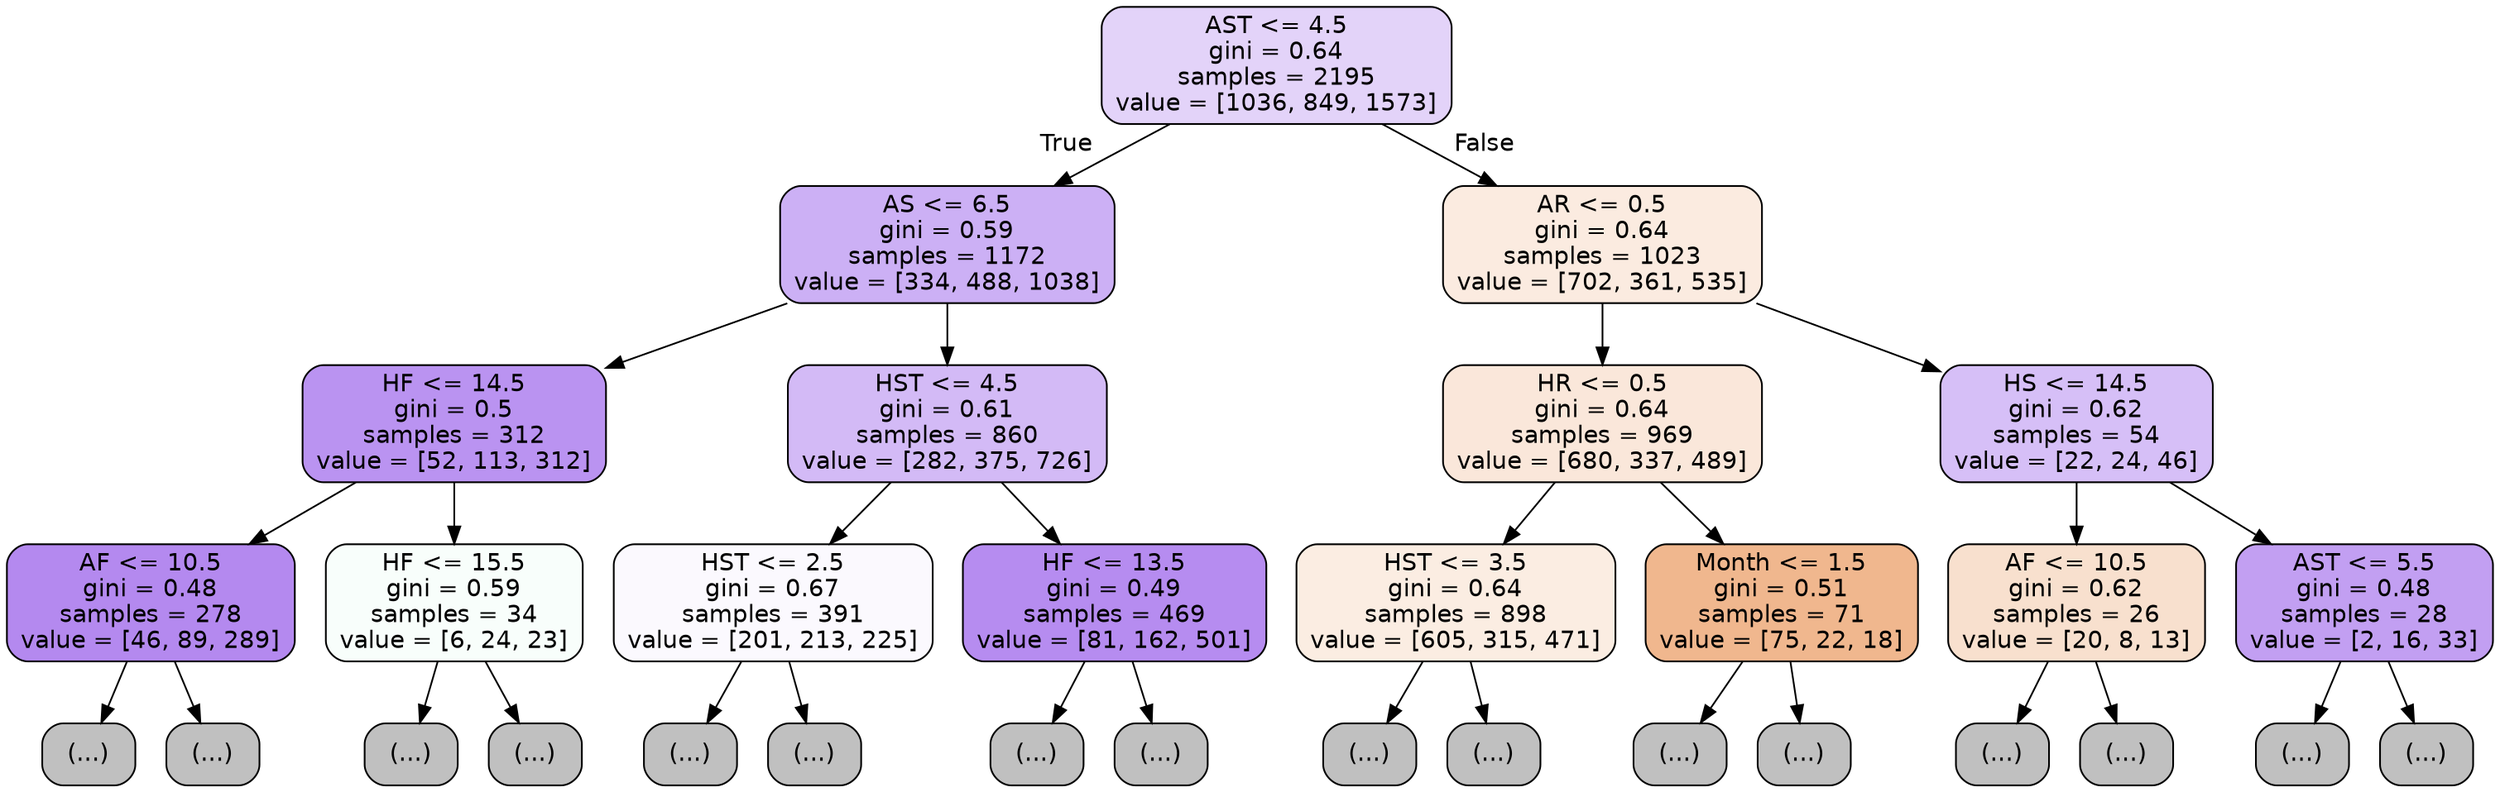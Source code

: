 digraph Tree {
node [shape=box, style="filled, rounded", color="black", fontname=helvetica] ;
edge [fontname=helvetica] ;
0 [label="AST <= 4.5\ngini = 0.64\nsamples = 2195\nvalue = [1036, 849, 1573]", fillcolor="#e3d3f9"] ;
1 [label="AS <= 6.5\ngini = 0.59\nsamples = 1172\nvalue = [334, 488, 1038]", fillcolor="#ccb0f5"] ;
0 -> 1 [labeldistance=2.5, labelangle=45, headlabel="True"] ;
2 [label="HF <= 14.5\ngini = 0.5\nsamples = 312\nvalue = [52, 113, 312]", fillcolor="#ba93f1"] ;
1 -> 2 ;
3 [label="AF <= 10.5\ngini = 0.48\nsamples = 278\nvalue = [46, 89, 289]", fillcolor="#b489ef"] ;
2 -> 3 ;
4 [label="(...)", fillcolor="#C0C0C0"] ;
3 -> 4 ;
91 [label="(...)", fillcolor="#C0C0C0"] ;
3 -> 91 ;
218 [label="HF <= 15.5\ngini = 0.59\nsamples = 34\nvalue = [6, 24, 23]", fillcolor="#f8fefb"] ;
2 -> 218 ;
219 [label="(...)", fillcolor="#C0C0C0"] ;
218 -> 219 ;
234 [label="(...)", fillcolor="#C0C0C0"] ;
218 -> 234 ;
251 [label="HST <= 4.5\ngini = 0.61\nsamples = 860\nvalue = [282, 375, 726]", fillcolor="#d3baf6"] ;
1 -> 251 ;
252 [label="HST <= 2.5\ngini = 0.67\nsamples = 391\nvalue = [201, 213, 225]", fillcolor="#fbf9fe"] ;
251 -> 252 ;
253 [label="(...)", fillcolor="#C0C0C0"] ;
252 -> 253 ;
392 [label="(...)", fillcolor="#C0C0C0"] ;
252 -> 392 ;
643 [label="HF <= 13.5\ngini = 0.49\nsamples = 469\nvalue = [81, 162, 501]", fillcolor="#b68cf0"] ;
251 -> 643 ;
644 [label="(...)", fillcolor="#C0C0C0"] ;
643 -> 644 ;
947 [label="(...)", fillcolor="#C0C0C0"] ;
643 -> 947 ;
1042 [label="AR <= 0.5\ngini = 0.64\nsamples = 1023\nvalue = [702, 361, 535]", fillcolor="#fbebe0"] ;
0 -> 1042 [labeldistance=2.5, labelangle=-45, headlabel="False"] ;
1043 [label="HR <= 0.5\ngini = 0.64\nsamples = 969\nvalue = [680, 337, 489]", fillcolor="#fae7da"] ;
1042 -> 1043 ;
1044 [label="HST <= 3.5\ngini = 0.64\nsamples = 898\nvalue = [605, 315, 471]", fillcolor="#fbede2"] ;
1043 -> 1044 ;
1045 [label="(...)", fillcolor="#C0C0C0"] ;
1044 -> 1045 ;
1250 [label="(...)", fillcolor="#C0C0C0"] ;
1044 -> 1250 ;
1883 [label="Month <= 1.5\ngini = 0.51\nsamples = 71\nvalue = [75, 22, 18]", fillcolor="#f0b78e"] ;
1043 -> 1883 ;
1884 [label="(...)", fillcolor="#C0C0C0"] ;
1883 -> 1884 ;
1889 [label="(...)", fillcolor="#C0C0C0"] ;
1883 -> 1889 ;
1938 [label="HS <= 14.5\ngini = 0.62\nsamples = 54\nvalue = [22, 24, 46]", fillcolor="#d6bff7"] ;
1042 -> 1938 ;
1939 [label="AF <= 10.5\ngini = 0.62\nsamples = 26\nvalue = [20, 8, 13]", fillcolor="#f8e0ce"] ;
1938 -> 1939 ;
1940 [label="(...)", fillcolor="#C0C0C0"] ;
1939 -> 1940 ;
1953 [label="(...)", fillcolor="#C0C0C0"] ;
1939 -> 1953 ;
1968 [label="AST <= 5.5\ngini = 0.48\nsamples = 28\nvalue = [2, 16, 33]", fillcolor="#c29ff2"] ;
1938 -> 1968 ;
1969 [label="(...)", fillcolor="#C0C0C0"] ;
1968 -> 1969 ;
1976 [label="(...)", fillcolor="#C0C0C0"] ;
1968 -> 1976 ;
}